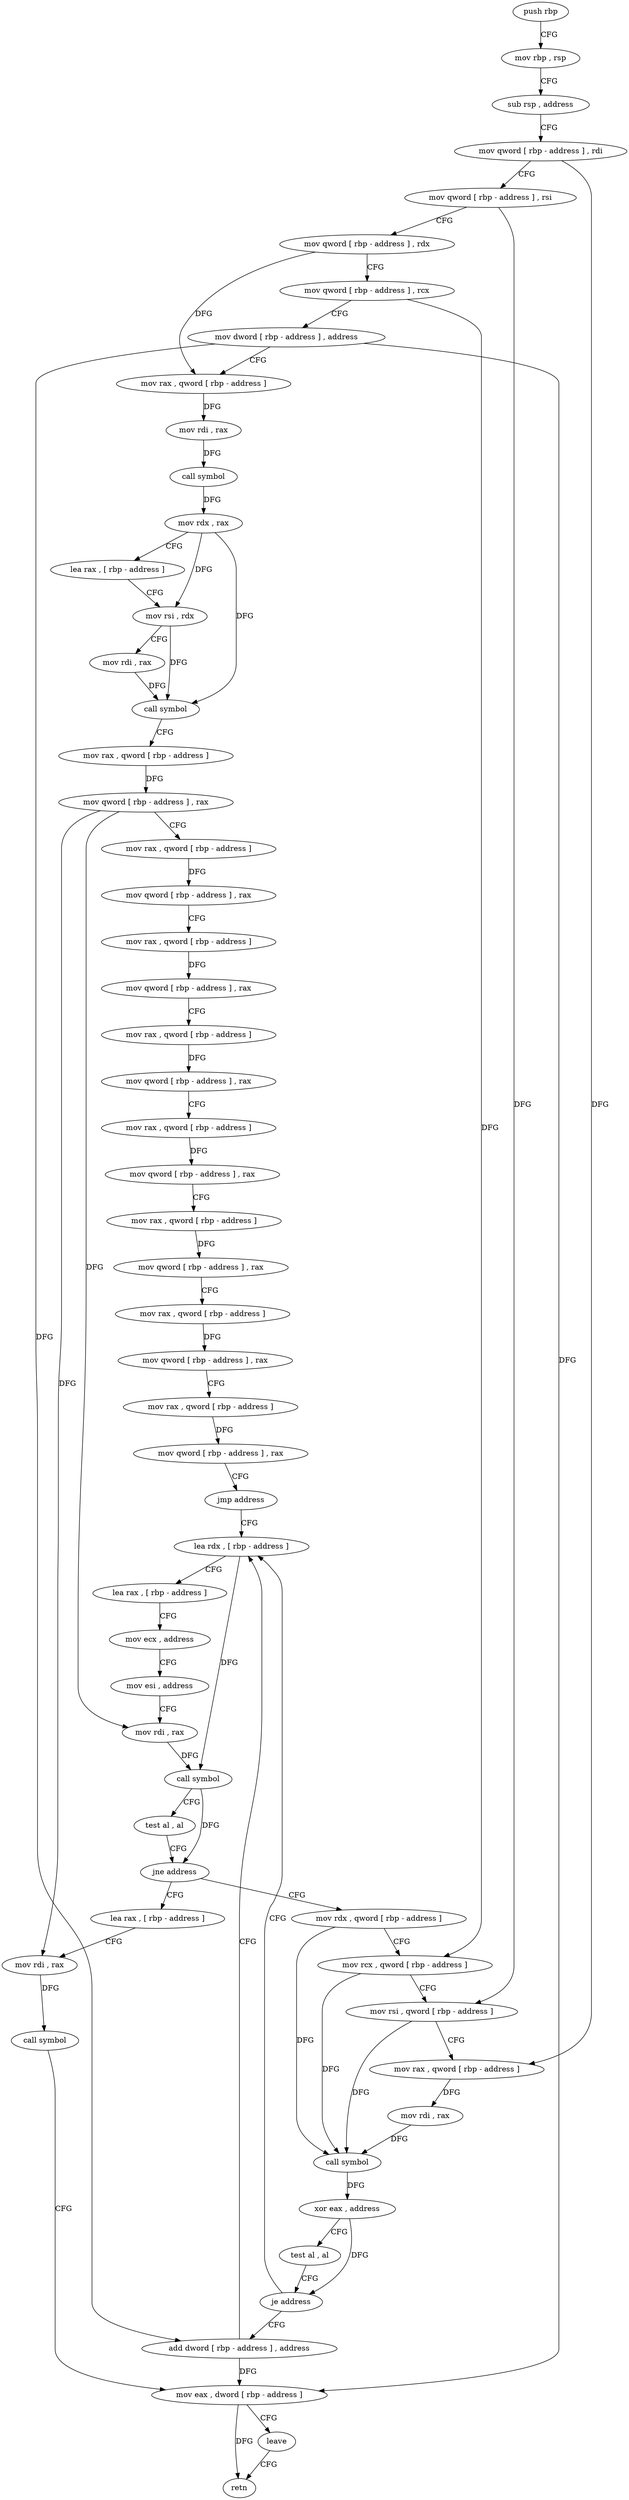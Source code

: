 digraph "func" {
"125428" [label = "push rbp" ]
"125429" [label = "mov rbp , rsp" ]
"125432" [label = "sub rsp , address" ]
"125439" [label = "mov qword [ rbp - address ] , rdi" ]
"125443" [label = "mov qword [ rbp - address ] , rsi" ]
"125447" [label = "mov qword [ rbp - address ] , rdx" ]
"125451" [label = "mov qword [ rbp - address ] , rcx" ]
"125455" [label = "mov dword [ rbp - address ] , address" ]
"125462" [label = "mov rax , qword [ rbp - address ]" ]
"125466" [label = "mov rdi , rax" ]
"125469" [label = "call symbol" ]
"125474" [label = "mov rdx , rax" ]
"125477" [label = "lea rax , [ rbp - address ]" ]
"125484" [label = "mov rsi , rdx" ]
"125487" [label = "mov rdi , rax" ]
"125490" [label = "call symbol" ]
"125495" [label = "mov rax , qword [ rbp - address ]" ]
"125502" [label = "mov qword [ rbp - address ] , rax" ]
"125506" [label = "mov rax , qword [ rbp - address ]" ]
"125513" [label = "mov qword [ rbp - address ] , rax" ]
"125517" [label = "mov rax , qword [ rbp - address ]" ]
"125524" [label = "mov qword [ rbp - address ] , rax" ]
"125528" [label = "mov rax , qword [ rbp - address ]" ]
"125535" [label = "mov qword [ rbp - address ] , rax" ]
"125539" [label = "mov rax , qword [ rbp - address ]" ]
"125546" [label = "mov qword [ rbp - address ] , rax" ]
"125550" [label = "mov rax , qword [ rbp - address ]" ]
"125557" [label = "mov qword [ rbp - address ] , rax" ]
"125561" [label = "mov rax , qword [ rbp - address ]" ]
"125565" [label = "mov qword [ rbp - address ] , rax" ]
"125569" [label = "mov rax , qword [ rbp - address ]" ]
"125573" [label = "mov qword [ rbp - address ] , rax" ]
"125577" [label = "jmp address" ]
"125614" [label = "lea rdx , [ rbp - address ]" ]
"125618" [label = "lea rax , [ rbp - address ]" ]
"125622" [label = "mov ecx , address" ]
"125627" [label = "mov esi , address" ]
"125632" [label = "mov rdi , rax" ]
"125635" [label = "call symbol" ]
"125640" [label = "test al , al" ]
"125642" [label = "jne address" ]
"125579" [label = "mov rdx , qword [ rbp - address ]" ]
"125644" [label = "lea rax , [ rbp - address ]" ]
"125583" [label = "mov rcx , qword [ rbp - address ]" ]
"125587" [label = "mov rsi , qword [ rbp - address ]" ]
"125591" [label = "mov rax , qword [ rbp - address ]" ]
"125595" [label = "mov rdi , rax" ]
"125598" [label = "call symbol" ]
"125603" [label = "xor eax , address" ]
"125606" [label = "test al , al" ]
"125608" [label = "je address" ]
"125610" [label = "add dword [ rbp - address ] , address" ]
"125648" [label = "mov rdi , rax" ]
"125651" [label = "call symbol" ]
"125656" [label = "mov eax , dword [ rbp - address ]" ]
"125659" [label = "leave" ]
"125660" [label = "retn" ]
"125428" -> "125429" [ label = "CFG" ]
"125429" -> "125432" [ label = "CFG" ]
"125432" -> "125439" [ label = "CFG" ]
"125439" -> "125443" [ label = "CFG" ]
"125439" -> "125591" [ label = "DFG" ]
"125443" -> "125447" [ label = "CFG" ]
"125443" -> "125587" [ label = "DFG" ]
"125447" -> "125451" [ label = "CFG" ]
"125447" -> "125462" [ label = "DFG" ]
"125451" -> "125455" [ label = "CFG" ]
"125451" -> "125583" [ label = "DFG" ]
"125455" -> "125462" [ label = "CFG" ]
"125455" -> "125656" [ label = "DFG" ]
"125455" -> "125610" [ label = "DFG" ]
"125462" -> "125466" [ label = "DFG" ]
"125466" -> "125469" [ label = "DFG" ]
"125469" -> "125474" [ label = "DFG" ]
"125474" -> "125477" [ label = "CFG" ]
"125474" -> "125484" [ label = "DFG" ]
"125474" -> "125490" [ label = "DFG" ]
"125477" -> "125484" [ label = "CFG" ]
"125484" -> "125487" [ label = "CFG" ]
"125484" -> "125490" [ label = "DFG" ]
"125487" -> "125490" [ label = "DFG" ]
"125490" -> "125495" [ label = "CFG" ]
"125495" -> "125502" [ label = "DFG" ]
"125502" -> "125506" [ label = "CFG" ]
"125502" -> "125632" [ label = "DFG" ]
"125502" -> "125648" [ label = "DFG" ]
"125506" -> "125513" [ label = "DFG" ]
"125513" -> "125517" [ label = "CFG" ]
"125517" -> "125524" [ label = "DFG" ]
"125524" -> "125528" [ label = "CFG" ]
"125528" -> "125535" [ label = "DFG" ]
"125535" -> "125539" [ label = "CFG" ]
"125539" -> "125546" [ label = "DFG" ]
"125546" -> "125550" [ label = "CFG" ]
"125550" -> "125557" [ label = "DFG" ]
"125557" -> "125561" [ label = "CFG" ]
"125561" -> "125565" [ label = "DFG" ]
"125565" -> "125569" [ label = "CFG" ]
"125569" -> "125573" [ label = "DFG" ]
"125573" -> "125577" [ label = "CFG" ]
"125577" -> "125614" [ label = "CFG" ]
"125614" -> "125618" [ label = "CFG" ]
"125614" -> "125635" [ label = "DFG" ]
"125618" -> "125622" [ label = "CFG" ]
"125622" -> "125627" [ label = "CFG" ]
"125627" -> "125632" [ label = "CFG" ]
"125632" -> "125635" [ label = "DFG" ]
"125635" -> "125640" [ label = "CFG" ]
"125635" -> "125642" [ label = "DFG" ]
"125640" -> "125642" [ label = "CFG" ]
"125642" -> "125579" [ label = "CFG" ]
"125642" -> "125644" [ label = "CFG" ]
"125579" -> "125583" [ label = "CFG" ]
"125579" -> "125598" [ label = "DFG" ]
"125644" -> "125648" [ label = "CFG" ]
"125583" -> "125587" [ label = "CFG" ]
"125583" -> "125598" [ label = "DFG" ]
"125587" -> "125591" [ label = "CFG" ]
"125587" -> "125598" [ label = "DFG" ]
"125591" -> "125595" [ label = "DFG" ]
"125595" -> "125598" [ label = "DFG" ]
"125598" -> "125603" [ label = "DFG" ]
"125603" -> "125606" [ label = "CFG" ]
"125603" -> "125608" [ label = "DFG" ]
"125606" -> "125608" [ label = "CFG" ]
"125608" -> "125614" [ label = "CFG" ]
"125608" -> "125610" [ label = "CFG" ]
"125610" -> "125614" [ label = "CFG" ]
"125610" -> "125656" [ label = "DFG" ]
"125648" -> "125651" [ label = "DFG" ]
"125651" -> "125656" [ label = "CFG" ]
"125656" -> "125659" [ label = "CFG" ]
"125656" -> "125660" [ label = "DFG" ]
"125659" -> "125660" [ label = "CFG" ]
}
